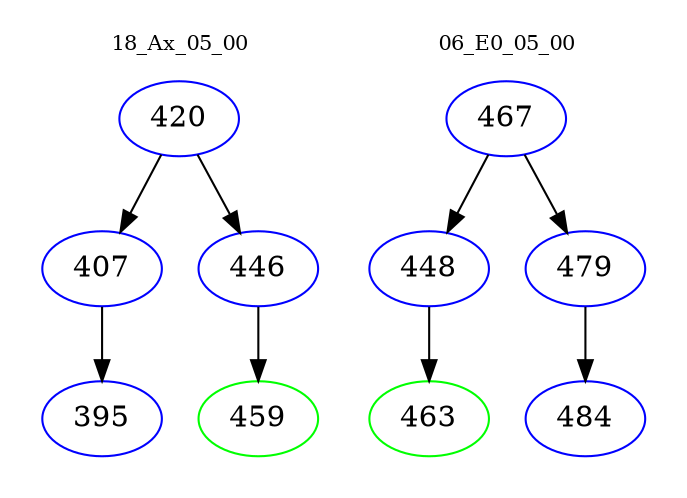 digraph{
subgraph cluster_0 {
color = white
label = "18_Ax_05_00";
fontsize=10;
T0_420 [label="420", color="blue"]
T0_420 -> T0_407 [color="black"]
T0_407 [label="407", color="blue"]
T0_407 -> T0_395 [color="black"]
T0_395 [label="395", color="blue"]
T0_420 -> T0_446 [color="black"]
T0_446 [label="446", color="blue"]
T0_446 -> T0_459 [color="black"]
T0_459 [label="459", color="green"]
}
subgraph cluster_1 {
color = white
label = "06_E0_05_00";
fontsize=10;
T1_467 [label="467", color="blue"]
T1_467 -> T1_448 [color="black"]
T1_448 [label="448", color="blue"]
T1_448 -> T1_463 [color="black"]
T1_463 [label="463", color="green"]
T1_467 -> T1_479 [color="black"]
T1_479 [label="479", color="blue"]
T1_479 -> T1_484 [color="black"]
T1_484 [label="484", color="blue"]
}
}
